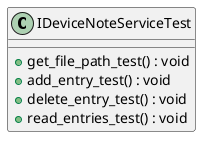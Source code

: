 @startuml
class IDeviceNoteServiceTest {
    + get_file_path_test() : void
    + add_entry_test() : void
    + delete_entry_test() : void
    + read_entries_test() : void
}
@enduml
